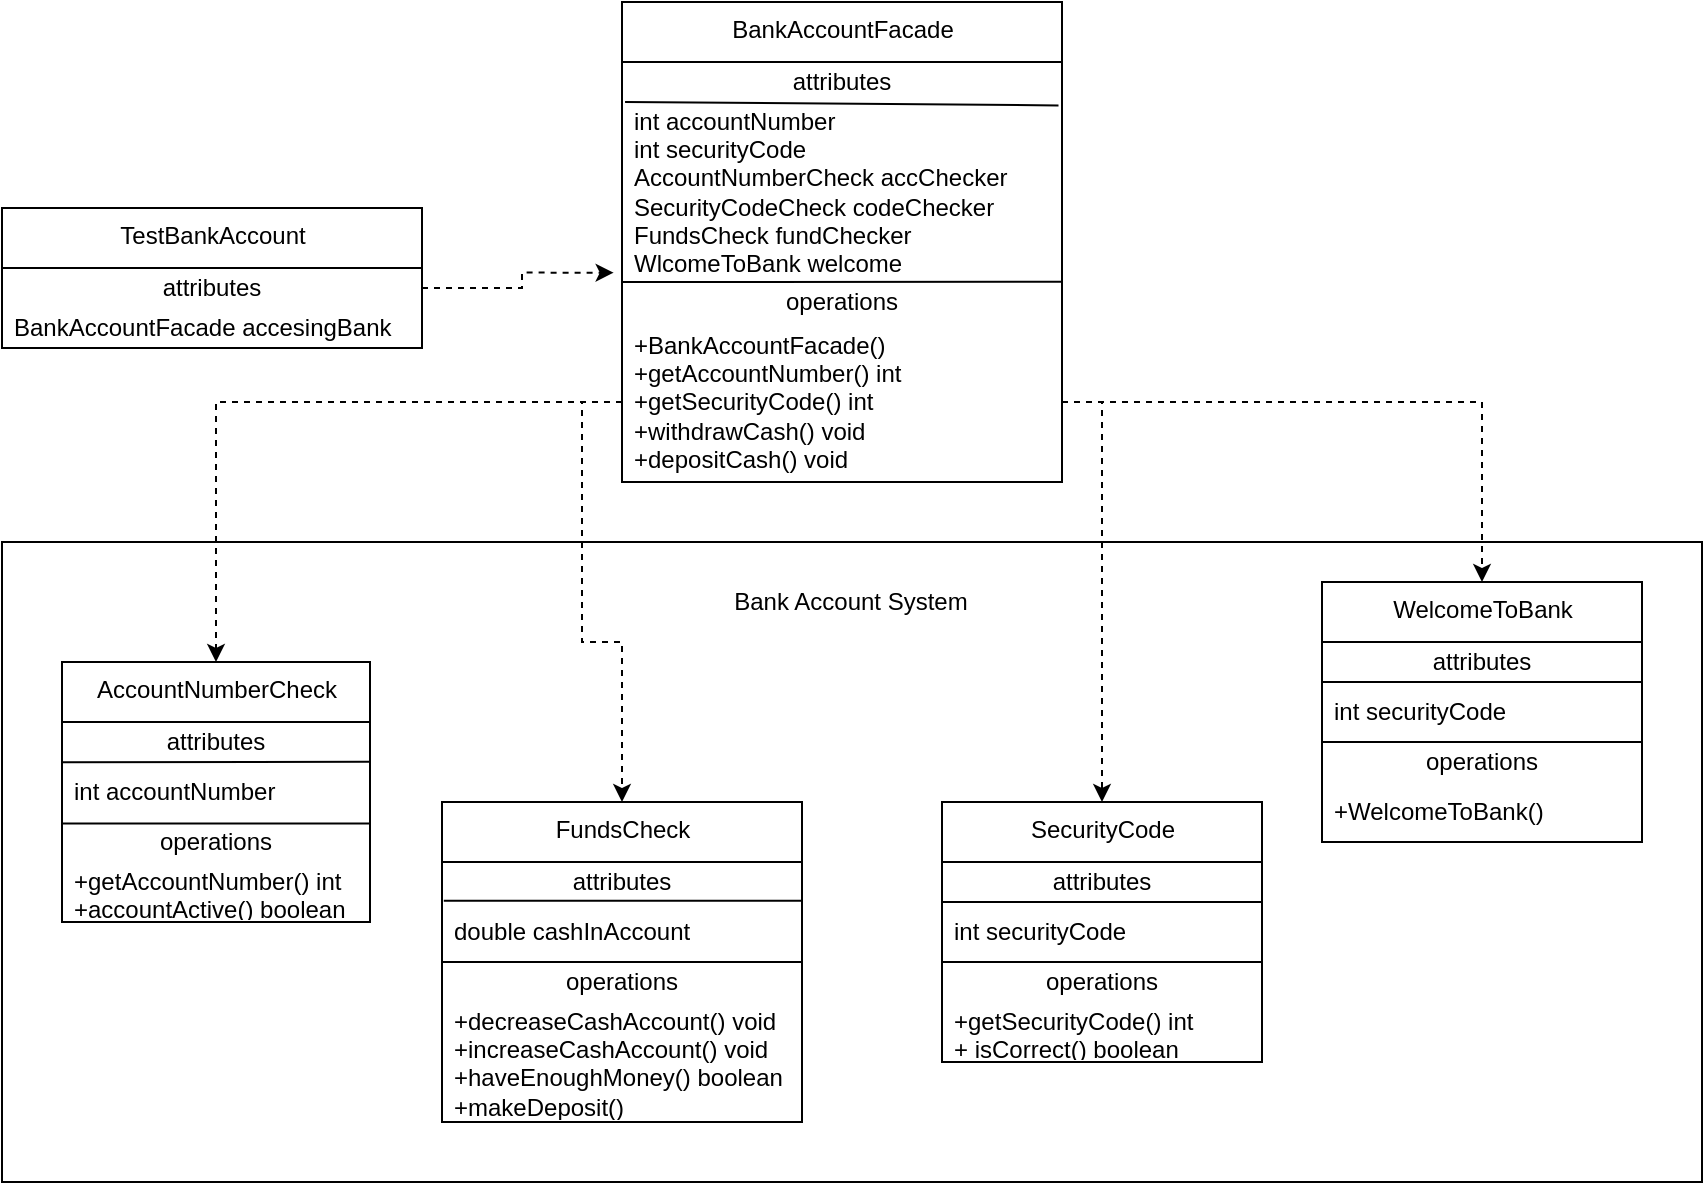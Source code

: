 <mxfile version="14.2.4" type="embed">
    <diagram id="xzXbK4IVWYmh1LuyBJ53" name="Page-1">
        <mxGraphModel dx="1171" dy="891" grid="1" gridSize="10" guides="1" tooltips="1" connect="1" arrows="1" fold="1" page="1" pageScale="1" pageWidth="850" pageHeight="1100" background="#ffffff" math="0" shadow="0">
            <root>
                <mxCell id="0"/>
                <mxCell id="1" parent="0"/>
                <mxCell id="2" value="BankAccountFacade" style="swimlane;fontStyle=0;align=center;verticalAlign=top;childLayout=stackLayout;horizontal=1;startSize=30;horizontalStack=0;resizeParent=1;resizeParentMax=0;resizeLast=0;collapsible=0;marginBottom=0;html=1;" parent="1" vertex="1">
                    <mxGeometry x="310" y="20" width="220" height="240" as="geometry"/>
                </mxCell>
                <mxCell id="3" value="attributes" style="text;html=1;strokeColor=none;fillColor=none;align=center;verticalAlign=middle;spacingLeft=4;spacingRight=4;overflow=hidden;rotatable=0;points=[[0,0.5],[1,0.5]];portConstraint=eastwest;" parent="2" vertex="1">
                    <mxGeometry y="30" width="220" height="20" as="geometry"/>
                </mxCell>
                <mxCell id="4" value="int accountNumber&lt;br&gt;int securityCode&lt;br&gt;AccountNumberCheck accChecker&lt;br&gt;SecurityCodeCheck codeChecker&lt;br&gt;FundsCheck fundChecker&lt;br&gt;WlcomeToBank welcome" style="text;html=1;align=left;verticalAlign=middle;spacingLeft=4;spacingRight=4;overflow=hidden;rotatable=0;points=[[0,0.5],[1,0.5]];portConstraint=eastwest;" parent="2" vertex="1">
                    <mxGeometry y="50" width="220" height="90" as="geometry"/>
                </mxCell>
                <mxCell id="8" value="operations" style="text;html=1;fillColor=none;align=center;verticalAlign=middle;spacingLeft=4;spacingRight=4;overflow=hidden;rotatable=0;points=[[0,0.5],[1,0.5]];portConstraint=eastwest;" parent="2" vertex="1">
                    <mxGeometry y="140" width="220" height="20" as="geometry"/>
                </mxCell>
                <mxCell id="76" value="" style="endArrow=none;html=1;entryX=0.998;entryY=0.999;entryDx=0;entryDy=0;entryPerimeter=0;exitX=0.001;exitY=-0.001;exitDx=0;exitDy=0;exitPerimeter=0;" parent="2" source="8" target="4" edge="1">
                    <mxGeometry width="50" height="50" relative="1" as="geometry">
                        <mxPoint x="1.65" y="140" as="sourcePoint"/>
                        <mxPoint x="218.35" y="141.71" as="targetPoint"/>
                    </mxGeometry>
                </mxCell>
                <mxCell id="9" value="+BankAccountFacade()&lt;br&gt;+getAccountNumber() int&lt;br&gt;+getSecurityCode() int&lt;br&gt;+withdrawCash() void&lt;br&gt;+depositCash() void" style="text;html=1;strokeColor=none;fillColor=none;align=left;verticalAlign=middle;spacingLeft=4;spacingRight=4;overflow=hidden;rotatable=0;points=[[0,0.5],[1,0.5]];portConstraint=eastwest;" parent="2" vertex="1">
                    <mxGeometry y="160" width="220" height="80" as="geometry"/>
                </mxCell>
                <mxCell id="75" value="" style="endArrow=none;html=1;entryX=0.992;entryY=0.019;entryDx=0;entryDy=0;entryPerimeter=0;exitX=0.007;exitY=0;exitDx=0;exitDy=0;exitPerimeter=0;" parent="2" source="4" target="4" edge="1">
                    <mxGeometry width="50" height="50" relative="1" as="geometry">
                        <mxPoint x="80" y="330" as="sourcePoint"/>
                        <mxPoint x="130" y="280" as="targetPoint"/>
                    </mxGeometry>
                </mxCell>
                <mxCell id="25" value="" style="rounded=0;whiteSpace=wrap;html=1;fillColor=none;" parent="1" vertex="1">
                    <mxGeometry y="290" width="850" height="320" as="geometry"/>
                </mxCell>
                <mxCell id="30" style="edgeStyle=orthogonalEdgeStyle;rounded=0;orthogonalLoop=1;jettySize=auto;html=1;exitX=1;exitY=0.5;exitDx=0;exitDy=0;entryX=0.5;entryY=0;entryDx=0;entryDy=0;dashed=1;" parent="1" source="9" target="69" edge="1">
                    <mxGeometry relative="1" as="geometry">
                        <mxPoint x="760" y="310" as="targetPoint"/>
                    </mxGeometry>
                </mxCell>
                <mxCell id="31" style="edgeStyle=orthogonalEdgeStyle;rounded=0;orthogonalLoop=1;jettySize=auto;html=1;exitX=1;exitY=0.5;exitDx=0;exitDy=0;dashed=1;entryX=0.5;entryY=0;entryDx=0;entryDy=0;" parent="1" source="9" target="60" edge="1">
                    <mxGeometry relative="1" as="geometry">
                        <mxPoint x="570" y="380" as="targetPoint"/>
                    </mxGeometry>
                </mxCell>
                <mxCell id="33" style="edgeStyle=orthogonalEdgeStyle;rounded=0;orthogonalLoop=1;jettySize=auto;html=1;exitX=0;exitY=0.5;exitDx=0;exitDy=0;dashed=1;" parent="1" source="9" target="50" edge="1">
                    <mxGeometry relative="1" as="geometry">
                        <mxPoint x="115" y="320" as="targetPoint"/>
                    </mxGeometry>
                </mxCell>
                <mxCell id="34" value="TestBankAccount" style="swimlane;fontStyle=0;align=center;verticalAlign=top;childLayout=stackLayout;horizontal=1;startSize=30;horizontalStack=0;resizeParent=1;resizeParentMax=0;resizeLast=0;collapsible=0;marginBottom=0;html=1;" parent="1" vertex="1">
                    <mxGeometry y="123" width="210" height="70" as="geometry"/>
                </mxCell>
                <mxCell id="35" value="attributes" style="text;html=1;strokeColor=none;fillColor=none;align=center;verticalAlign=middle;spacingLeft=4;spacingRight=4;overflow=hidden;rotatable=0;points=[[0,0.5],[1,0.5]];portConstraint=eastwest;" parent="34" vertex="1">
                    <mxGeometry y="30" width="210" height="20" as="geometry"/>
                </mxCell>
                <mxCell id="36" value="BankAccountFacade accesingBank" style="text;html=1;strokeColor=none;fillColor=none;align=left;verticalAlign=middle;spacingLeft=4;spacingRight=4;overflow=hidden;rotatable=0;points=[[0,0.5],[1,0.5]];portConstraint=eastwest;" parent="34" vertex="1">
                    <mxGeometry y="50" width="210" height="20" as="geometry"/>
                </mxCell>
                <mxCell id="40" style="edgeStyle=orthogonalEdgeStyle;rounded=0;orthogonalLoop=1;jettySize=auto;html=1;exitX=1;exitY=0.5;exitDx=0;exitDy=0;entryX=-0.019;entryY=-0.233;entryDx=0;entryDy=0;entryPerimeter=0;dashed=1;" parent="1" source="35" target="8" edge="1">
                    <mxGeometry relative="1" as="geometry"/>
                </mxCell>
                <mxCell id="50" value="AccountNumberCheck" style="swimlane;fontStyle=0;align=center;verticalAlign=top;childLayout=stackLayout;horizontal=1;startSize=30;horizontalStack=0;resizeParent=1;resizeParentMax=0;resizeLast=0;collapsible=0;marginBottom=0;html=1;" parent="1" vertex="1">
                    <mxGeometry x="30" y="350" width="154" height="130" as="geometry"/>
                </mxCell>
                <mxCell id="51" value="attributes" style="text;html=1;strokeColor=none;fillColor=none;align=center;verticalAlign=middle;spacingLeft=4;spacingRight=4;overflow=hidden;rotatable=0;points=[[0,0.5],[1,0.5]];portConstraint=eastwest;" parent="50" vertex="1">
                    <mxGeometry y="30" width="154" height="20" as="geometry"/>
                </mxCell>
                <mxCell id="52" value="int accountNumber" style="text;html=1;fillColor=none;align=left;verticalAlign=middle;spacingLeft=4;spacingRight=4;overflow=hidden;rotatable=0;points=[[0,0.5],[1,0.5]];portConstraint=eastwest;" parent="50" vertex="1">
                    <mxGeometry y="50" width="154" height="30" as="geometry"/>
                </mxCell>
                <mxCell id="79" value="" style="endArrow=none;html=1;entryX=0.998;entryY=1.023;entryDx=0;entryDy=0;entryPerimeter=0;exitX=-0.002;exitY=0.035;exitDx=0;exitDy=0;exitPerimeter=0;" parent="50" source="53" target="52" edge="1">
                    <mxGeometry width="50" height="50" relative="1" as="geometry">
                        <mxPoint x="60" y="120" as="sourcePoint"/>
                        <mxPoint x="110" y="70" as="targetPoint"/>
                    </mxGeometry>
                </mxCell>
                <mxCell id="53" value="operations" style="text;html=1;fillColor=none;align=center;verticalAlign=middle;spacingLeft=4;spacingRight=4;overflow=hidden;rotatable=0;points=[[0,0.5],[1,0.5]];portConstraint=eastwest;" parent="50" vertex="1">
                    <mxGeometry y="80" width="154" height="20" as="geometry"/>
                </mxCell>
                <mxCell id="54" value="+getAccountNumber() int&lt;br&gt;+accountActive() boolean" style="text;html=1;strokeColor=none;fillColor=none;align=left;verticalAlign=middle;spacingLeft=4;spacingRight=4;overflow=hidden;rotatable=0;points=[[0,0.5],[1,0.5]];portConstraint=eastwest;" parent="50" vertex="1">
                    <mxGeometry y="100" width="154" height="30" as="geometry"/>
                </mxCell>
                <mxCell id="78" value="" style="endArrow=none;html=1;entryX=0.997;entryY=-0.004;entryDx=0;entryDy=0;entryPerimeter=0;exitX=0;exitY=0.003;exitDx=0;exitDy=0;exitPerimeter=0;" parent="50" source="52" target="52" edge="1">
                    <mxGeometry width="50" height="50" relative="1" as="geometry">
                        <mxPoint x="-2" y="48" as="sourcePoint"/>
                        <mxPoint x="210" y="-20" as="targetPoint"/>
                    </mxGeometry>
                </mxCell>
                <mxCell id="55" value="FundsCheck" style="swimlane;fontStyle=0;align=center;verticalAlign=top;childLayout=stackLayout;horizontal=1;startSize=30;horizontalStack=0;resizeParent=1;resizeParentMax=0;resizeLast=0;collapsible=0;marginBottom=0;html=1;" parent="1" vertex="1">
                    <mxGeometry x="220" y="420" width="180" height="160" as="geometry"/>
                </mxCell>
                <mxCell id="56" value="attributes" style="text;html=1;strokeColor=none;fillColor=none;align=center;verticalAlign=middle;spacingLeft=4;spacingRight=4;overflow=hidden;rotatable=0;points=[[0,0.5],[1,0.5]];portConstraint=eastwest;" parent="55" vertex="1">
                    <mxGeometry y="30" width="180" height="20" as="geometry"/>
                </mxCell>
                <mxCell id="81" value="" style="endArrow=none;html=1;entryX=0.997;entryY=0.001;entryDx=0;entryDy=0;entryPerimeter=0;exitX=0.002;exitY=0.001;exitDx=0;exitDy=0;exitPerimeter=0;" parent="55" edge="1">
                    <mxGeometry width="50" height="50" relative="1" as="geometry">
                        <mxPoint x="0.9" y="49.43" as="sourcePoint"/>
                        <mxPoint x="180.0" y="49.43" as="targetPoint"/>
                    </mxGeometry>
                </mxCell>
                <mxCell id="57" value="double cashInAccount" style="text;html=1;fillColor=none;align=left;verticalAlign=middle;spacingLeft=4;spacingRight=4;overflow=hidden;rotatable=0;points=[[0,0.5],[1,0.5]];portConstraint=eastwest;" parent="55" vertex="1">
                    <mxGeometry y="50" width="180" height="30" as="geometry"/>
                </mxCell>
                <mxCell id="58" value="operations" style="text;html=1;fillColor=none;align=center;verticalAlign=middle;spacingLeft=4;spacingRight=4;overflow=hidden;rotatable=0;points=[[0,0.5],[1,0.5]];portConstraint=eastwest;" parent="55" vertex="1">
                    <mxGeometry y="80" width="180" height="20" as="geometry"/>
                </mxCell>
                <mxCell id="59" value="+decreaseCashAccount() void&lt;br&gt;+increaseCashAccount() void&lt;br&gt;+haveEnoughMoney() boolean&lt;br&gt;+makeDeposit()" style="text;html=1;strokeColor=none;fillColor=none;align=left;verticalAlign=middle;spacingLeft=4;spacingRight=4;overflow=hidden;rotatable=0;points=[[0,0.5],[1,0.5]];portConstraint=eastwest;" parent="55" vertex="1">
                    <mxGeometry y="100" width="180" height="60" as="geometry"/>
                </mxCell>
                <mxCell id="80" value="" style="endArrow=none;html=1;entryX=1.002;entryY=0.003;entryDx=0;entryDy=0;entryPerimeter=0;exitX=0.002;exitY=0.003;exitDx=0;exitDy=0;exitPerimeter=0;" parent="55" source="58" target="58" edge="1">
                    <mxGeometry width="50" height="50" relative="1" as="geometry">
                        <mxPoint x="150" as="sourcePoint"/>
                        <mxPoint x="200" y="-50" as="targetPoint"/>
                    </mxGeometry>
                </mxCell>
                <mxCell id="60" value="SecurityCode" style="swimlane;fontStyle=0;align=center;verticalAlign=top;childLayout=stackLayout;horizontal=1;startSize=30;horizontalStack=0;resizeParent=1;resizeParentMax=0;resizeLast=0;collapsible=0;marginBottom=0;html=1;" parent="1" vertex="1">
                    <mxGeometry x="470" y="420" width="160" height="130" as="geometry"/>
                </mxCell>
                <mxCell id="61" value="attributes" style="text;html=1;strokeColor=none;fillColor=none;align=center;verticalAlign=middle;spacingLeft=4;spacingRight=4;overflow=hidden;rotatable=0;points=[[0,0.5],[1,0.5]];portConstraint=eastwest;" parent="60" vertex="1">
                    <mxGeometry y="30" width="160" height="20" as="geometry"/>
                </mxCell>
                <mxCell id="62" value="int securityCode" style="text;html=1;fillColor=none;align=left;verticalAlign=middle;spacingLeft=4;spacingRight=4;overflow=hidden;rotatable=0;points=[[0,0.5],[1,0.5]];portConstraint=eastwest;" parent="60" vertex="1">
                    <mxGeometry y="50" width="160" height="30" as="geometry"/>
                </mxCell>
                <mxCell id="63" value="operations" style="text;html=1;fillColor=none;align=center;verticalAlign=middle;spacingLeft=4;spacingRight=4;overflow=hidden;rotatable=0;points=[[0,0.5],[1,0.5]];portConstraint=eastwest;" parent="60" vertex="1">
                    <mxGeometry y="80" width="160" height="20" as="geometry"/>
                </mxCell>
                <mxCell id="64" value="+getSecurityCode() int&lt;br&gt;+ isCorrect() boolean" style="text;html=1;strokeColor=none;fillColor=none;align=left;verticalAlign=middle;spacingLeft=4;spacingRight=4;overflow=hidden;rotatable=0;points=[[0,0.5],[1,0.5]];portConstraint=eastwest;" parent="60" vertex="1">
                    <mxGeometry y="100" width="160" height="30" as="geometry"/>
                </mxCell>
                <mxCell id="83" value="" style="endArrow=none;html=1;entryX=0.997;entryY=0.002;entryDx=0;entryDy=0;entryPerimeter=0;exitX=0.003;exitY=0.002;exitDx=0;exitDy=0;exitPerimeter=0;" edge="1" parent="60" source="62" target="62">
                    <mxGeometry width="50" height="50" relative="1" as="geometry">
                        <mxPoint x="200" y="140" as="sourcePoint"/>
                        <mxPoint x="250" y="90" as="targetPoint"/>
                    </mxGeometry>
                </mxCell>
                <mxCell id="82" value="" style="endArrow=none;html=1;entryX=1;entryY=0.003;entryDx=0;entryDy=0;entryPerimeter=0;exitX=0.003;exitY=0.003;exitDx=0;exitDy=0;exitPerimeter=0;" edge="1" parent="60" source="63" target="63">
                    <mxGeometry width="50" height="50" relative="1" as="geometry">
                        <mxPoint x="240" y="160" as="sourcePoint"/>
                        <mxPoint x="290" y="110" as="targetPoint"/>
                    </mxGeometry>
                </mxCell>
                <mxCell id="68" style="edgeStyle=orthogonalEdgeStyle;rounded=0;orthogonalLoop=1;jettySize=auto;html=1;exitX=0;exitY=0.5;exitDx=0;exitDy=0;dashed=1;" parent="1" source="9" target="55" edge="1">
                    <mxGeometry relative="1" as="geometry"/>
                </mxCell>
                <mxCell id="69" value="WelcomeToBank" style="swimlane;fontStyle=0;align=center;verticalAlign=top;childLayout=stackLayout;horizontal=1;startSize=30;horizontalStack=0;resizeParent=1;resizeParentMax=0;resizeLast=0;collapsible=0;marginBottom=0;html=1;" parent="1" vertex="1">
                    <mxGeometry x="660" y="310" width="160" height="130" as="geometry"/>
                </mxCell>
                <mxCell id="70" value="attributes" style="text;html=1;strokeColor=none;fillColor=none;align=center;verticalAlign=middle;spacingLeft=4;spacingRight=4;overflow=hidden;rotatable=0;points=[[0,0.5],[1,0.5]];portConstraint=eastwest;" parent="69" vertex="1">
                    <mxGeometry y="30" width="160" height="20" as="geometry"/>
                </mxCell>
                <mxCell id="71" value="int securityCode" style="text;html=1;fillColor=none;align=left;verticalAlign=middle;spacingLeft=4;spacingRight=4;overflow=hidden;rotatable=0;points=[[0,0.5],[1,0.5]];portConstraint=eastwest;" parent="69" vertex="1">
                    <mxGeometry y="50" width="160" height="30" as="geometry"/>
                </mxCell>
                <mxCell id="72" value="operations" style="text;html=1;fillColor=none;align=center;verticalAlign=middle;spacingLeft=4;spacingRight=4;overflow=hidden;rotatable=0;points=[[0,0.5],[1,0.5]];portConstraint=eastwest;" parent="69" vertex="1">
                    <mxGeometry y="80" width="160" height="20" as="geometry"/>
                </mxCell>
                <mxCell id="73" value="+WelcomeToBank()" style="text;html=1;strokeColor=none;fillColor=none;align=left;verticalAlign=middle;spacingLeft=4;spacingRight=4;overflow=hidden;rotatable=0;points=[[0,0.5],[1,0.5]];portConstraint=eastwest;" parent="69" vertex="1">
                    <mxGeometry y="100" width="160" height="30" as="geometry"/>
                </mxCell>
                <mxCell id="85" value="" style="endArrow=none;html=1;entryX=0.997;entryY=0.002;entryDx=0;entryDy=0;entryPerimeter=0;exitX=0.003;exitY=0.002;exitDx=0;exitDy=0;exitPerimeter=0;" edge="1" parent="69" source="71" target="71">
                    <mxGeometry width="50" height="50" relative="1" as="geometry">
                        <mxPoint x="30" y="220" as="sourcePoint"/>
                        <mxPoint x="80" y="170" as="targetPoint"/>
                    </mxGeometry>
                </mxCell>
                <mxCell id="84" value="" style="endArrow=none;html=1;exitX=-0.002;exitY=0.002;exitDx=0;exitDy=0;exitPerimeter=0;entryX=0.998;entryY=1;entryDx=0;entryDy=0;entryPerimeter=0;" edge="1" parent="69" source="72" target="71">
                    <mxGeometry width="50" height="50" relative="1" as="geometry">
                        <mxPoint x="70" y="240" as="sourcePoint"/>
                        <mxPoint x="120" y="190" as="targetPoint"/>
                    </mxGeometry>
                </mxCell>
                <mxCell id="74" style="edgeStyle=orthogonalEdgeStyle;rounded=0;orthogonalLoop=1;jettySize=auto;html=1;exitX=0.5;exitY=1;exitDx=0;exitDy=0;dashed=1;" parent="1" source="25" target="25" edge="1">
                    <mxGeometry relative="1" as="geometry"/>
                </mxCell>
                <mxCell id="86" value="Bank Account System" style="text;html=1;strokeColor=none;fillColor=none;align=center;verticalAlign=middle;whiteSpace=wrap;rounded=0;" vertex="1" parent="1">
                    <mxGeometry x="352" y="310" width="145" height="20" as="geometry"/>
                </mxCell>
            </root>
        </mxGraphModel>
    </diagram>
</mxfile>
